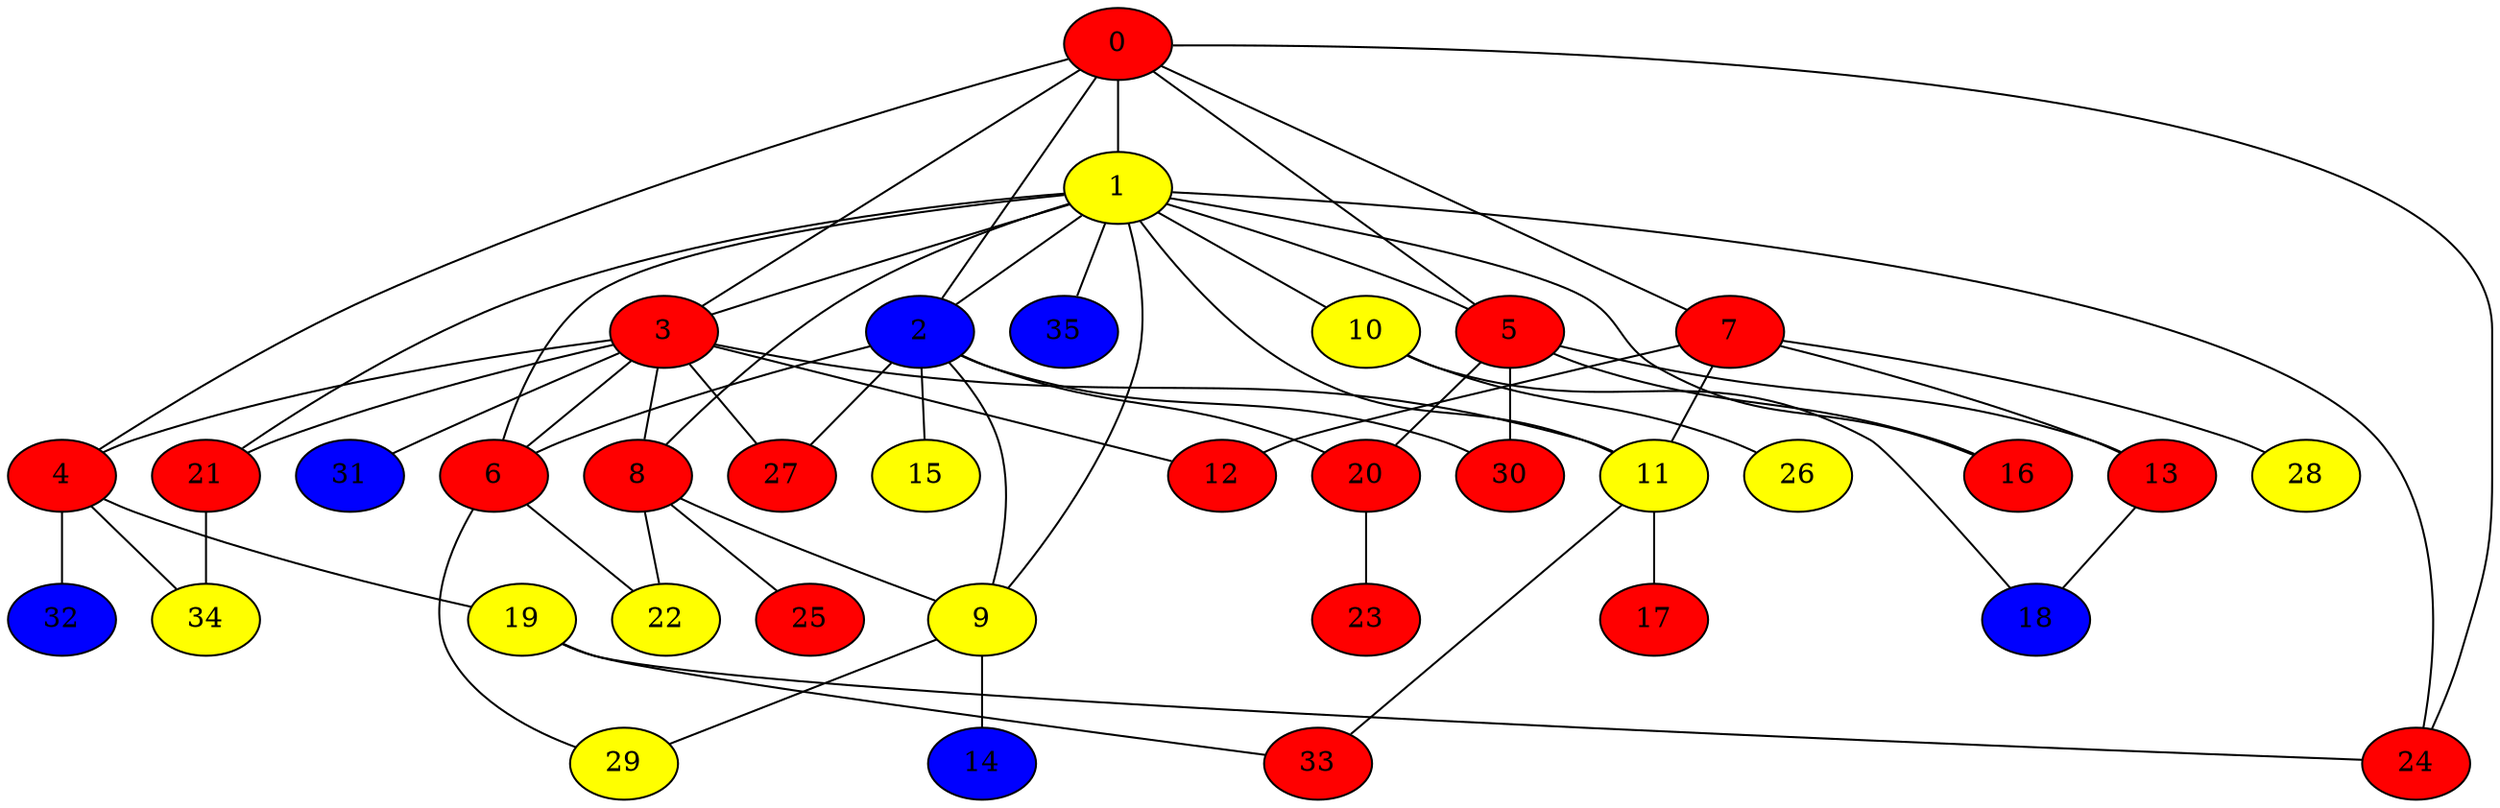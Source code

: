 graph {
0 [style = filled fillcolor = red];
1 [style = filled fillcolor = yellow];
2 [style = filled fillcolor = blue];
3 [style = filled fillcolor = red];
4 [style = filled fillcolor = red];
5 [style = filled fillcolor = red];
6 [style = filled fillcolor = red];
7 [style = filled fillcolor = red];
8 [style = filled fillcolor = red];
9 [style = filled fillcolor = yellow];
10 [style = filled fillcolor = yellow];
11 [style = filled fillcolor = yellow];
12 [style = filled fillcolor = red];
13 [style = filled fillcolor = red];
14 [style = filled fillcolor = blue];
15 [style = filled fillcolor = yellow];
16 [style = filled fillcolor = red];
17 [style = filled fillcolor = red];
18 [style = filled fillcolor = blue];
19 [style = filled fillcolor = yellow];
20 [style = filled fillcolor = red];
21 [style = filled fillcolor = red];
22 [style = filled fillcolor = yellow];
23 [style = filled fillcolor = red];
24 [style = filled fillcolor = red];
25 [style = filled fillcolor = red];
26 [style = filled fillcolor = yellow];
27 [style = filled fillcolor = red];
28 [style = filled fillcolor = yellow];
29 [style = filled fillcolor = yellow];
30 [style = filled fillcolor = red];
31 [style = filled fillcolor = blue];
32 [style = filled fillcolor = blue];
33 [style = filled fillcolor = red];
34 [style = filled fillcolor = yellow];
35 [style = filled fillcolor = blue];
0 -- 4;
0 -- 3;
0 -- 2;
0 -- 1;
0 -- 5;
0 -- 7;
0 -- 24;
1 -- 2;
1 -- 3;
1 -- 5;
1 -- 6;
1 -- 8;
1 -- 9;
1 -- 10;
1 -- 11;
1 -- 16;
1 -- 21;
1 -- 24;
1 -- 35;
2 -- 6;
2 -- 9;
2 -- 15;
2 -- 20;
2 -- 27;
2 -- 30;
3 -- 4;
3 -- 6;
3 -- 8;
3 -- 11;
3 -- 12;
3 -- 21;
3 -- 27;
3 -- 31;
4 -- 19;
4 -- 32;
4 -- 34;
5 -- 13;
5 -- 16;
5 -- 20;
5 -- 30;
6 -- 22;
6 -- 29;
7 -- 11;
7 -- 12;
7 -- 13;
7 -- 28;
8 -- 9;
8 -- 22;
8 -- 25;
9 -- 14;
9 -- 29;
10 -- 18;
10 -- 26;
11 -- 17;
11 -- 33;
13 -- 18;
19 -- 24;
19 -- 33;
20 -- 23;
21 -- 34;
}
